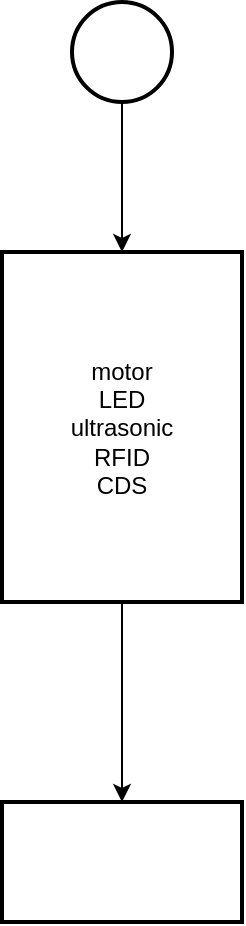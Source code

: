 <mxfile version="26.2.14">
  <diagram name="페이지-1" id="oXpLMr-BuSlWFVDlcdsL">
    <mxGraphModel dx="1426" dy="759" grid="1" gridSize="10" guides="1" tooltips="1" connect="1" arrows="1" fold="1" page="1" pageScale="1" pageWidth="827" pageHeight="1169" math="0" shadow="0">
      <root>
        <mxCell id="0" />
        <mxCell id="1" parent="0" />
        <mxCell id="aUuMcmO4eRCslv74DEVV-3" value="" style="edgeStyle=orthogonalEdgeStyle;rounded=0;orthogonalLoop=1;jettySize=auto;html=1;" edge="1" parent="1" source="aUuMcmO4eRCslv74DEVV-1" target="aUuMcmO4eRCslv74DEVV-2">
          <mxGeometry relative="1" as="geometry" />
        </mxCell>
        <mxCell id="aUuMcmO4eRCslv74DEVV-1" value="" style="strokeWidth=2;html=1;shape=mxgraph.flowchart.start_2;whiteSpace=wrap;" vertex="1" parent="1">
          <mxGeometry x="389" y="20" width="50" height="50" as="geometry" />
        </mxCell>
        <mxCell id="aUuMcmO4eRCslv74DEVV-5" value="" style="edgeStyle=orthogonalEdgeStyle;rounded=0;orthogonalLoop=1;jettySize=auto;html=1;" edge="1" parent="1" source="aUuMcmO4eRCslv74DEVV-2" target="aUuMcmO4eRCslv74DEVV-4">
          <mxGeometry relative="1" as="geometry" />
        </mxCell>
        <mxCell id="aUuMcmO4eRCslv74DEVV-2" value="motor&lt;div&gt;LED&lt;/div&gt;&lt;div&gt;ultrasonic&lt;/div&gt;&lt;div&gt;RFID&lt;/div&gt;&lt;div&gt;CDS&lt;/div&gt;" style="whiteSpace=wrap;html=1;strokeWidth=2;" vertex="1" parent="1">
          <mxGeometry x="354" y="145" width="120" height="175" as="geometry" />
        </mxCell>
        <mxCell id="aUuMcmO4eRCslv74DEVV-4" value="" style="whiteSpace=wrap;html=1;strokeWidth=2;" vertex="1" parent="1">
          <mxGeometry x="354" y="420" width="120" height="60" as="geometry" />
        </mxCell>
      </root>
    </mxGraphModel>
  </diagram>
</mxfile>
